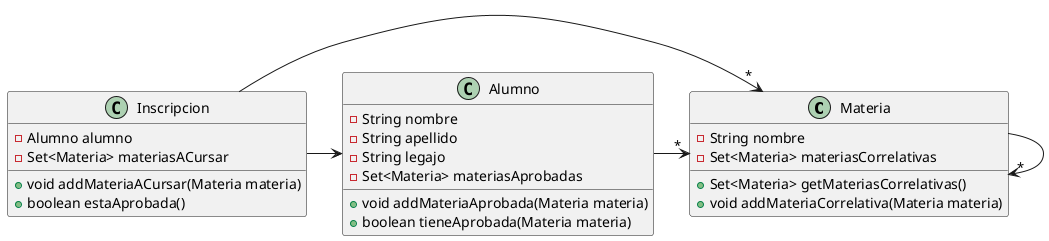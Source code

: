@startuml

Materia -> "*" Materia
Alumno -> "*" Materia
Inscripcion -> Alumno
Inscripcion -> "*" Materia

class Materia {
- String nombre
- Set<Materia> materiasCorrelativas
    + Set<Materia> getMateriasCorrelativas()
    + void addMateriaCorrelativa(Materia materia)
}

class Inscripcion {
- Alumno alumno
- Set<Materia> materiasACursar
    + void addMateriaACursar(Materia materia)
    + boolean estaAprobada()
}

class Alumno {
- String nombre
- String apellido
- String legajo
- Set<Materia> materiasAprobadas
    + void addMateriaAprobada(Materia materia)
    + boolean tieneAprobada(Materia materia)
}

@enduml
